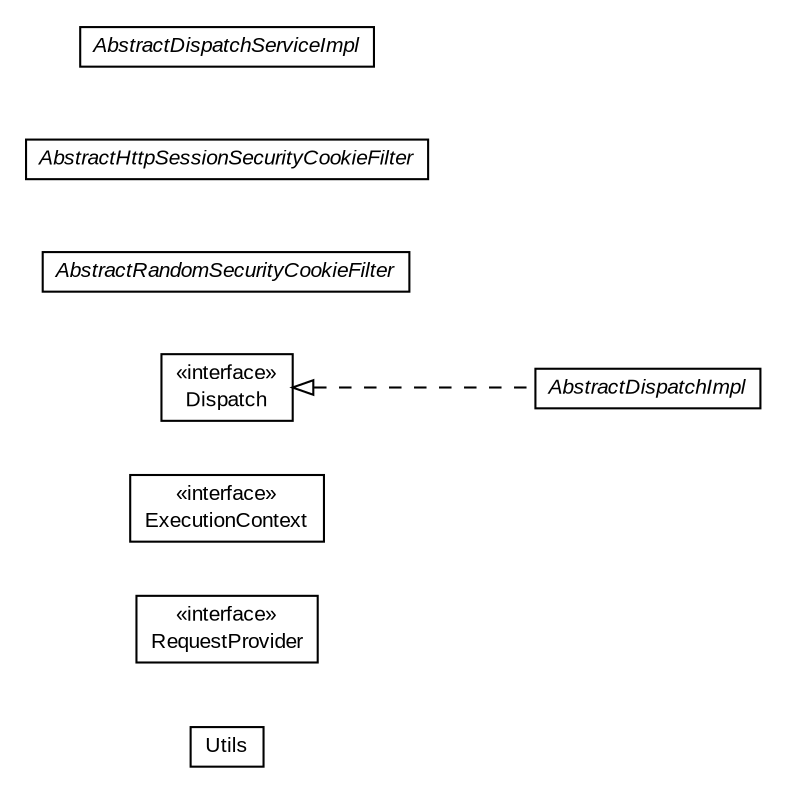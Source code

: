 #!/usr/local/bin/dot
#
# Class diagram 
# Generated by UMLGraph version R5_6-24-gf6e263 (http://www.umlgraph.org/)
#

digraph G {
	edge [fontname="arial",fontsize=10,labelfontname="arial",labelfontsize=10];
	node [fontname="arial",fontsize=10,shape=plaintext];
	nodesep=0.25;
	ranksep=0.5;
	rankdir=LR;
	// com.gwtplatform.dispatch.server.Utils
	c11824 [label=<<table title="com.gwtplatform.dispatch.server.Utils" border="0" cellborder="1" cellspacing="0" cellpadding="2" port="p" href="./Utils.html">
		<tr><td><table border="0" cellspacing="0" cellpadding="1">
<tr><td align="center" balign="center"> Utils </td></tr>
		</table></td></tr>
		</table>>, URL="./Utils.html", fontname="arial", fontcolor="black", fontsize=10.0];
	// com.gwtplatform.dispatch.server.RequestProvider
	c11825 [label=<<table title="com.gwtplatform.dispatch.server.RequestProvider" border="0" cellborder="1" cellspacing="0" cellpadding="2" port="p" href="./RequestProvider.html">
		<tr><td><table border="0" cellspacing="0" cellpadding="1">
<tr><td align="center" balign="center"> &#171;interface&#187; </td></tr>
<tr><td align="center" balign="center"> RequestProvider </td></tr>
		</table></td></tr>
		</table>>, URL="./RequestProvider.html", fontname="arial", fontcolor="black", fontsize=10.0];
	// com.gwtplatform.dispatch.server.ExecutionContext
	c11826 [label=<<table title="com.gwtplatform.dispatch.server.ExecutionContext" border="0" cellborder="1" cellspacing="0" cellpadding="2" port="p" href="./ExecutionContext.html">
		<tr><td><table border="0" cellspacing="0" cellpadding="1">
<tr><td align="center" balign="center"> &#171;interface&#187; </td></tr>
<tr><td align="center" balign="center"> ExecutionContext </td></tr>
		</table></td></tr>
		</table>>, URL="./ExecutionContext.html", fontname="arial", fontcolor="black", fontsize=10.0];
	// com.gwtplatform.dispatch.server.Dispatch
	c11827 [label=<<table title="com.gwtplatform.dispatch.server.Dispatch" border="0" cellborder="1" cellspacing="0" cellpadding="2" port="p" href="./Dispatch.html">
		<tr><td><table border="0" cellspacing="0" cellpadding="1">
<tr><td align="center" balign="center"> &#171;interface&#187; </td></tr>
<tr><td align="center" balign="center"> Dispatch </td></tr>
		</table></td></tr>
		</table>>, URL="./Dispatch.html", fontname="arial", fontcolor="black", fontsize=10.0];
	// com.gwtplatform.dispatch.server.AbstractRandomSecurityCookieFilter
	c11828 [label=<<table title="com.gwtplatform.dispatch.server.AbstractRandomSecurityCookieFilter" border="0" cellborder="1" cellspacing="0" cellpadding="2" port="p" href="./AbstractRandomSecurityCookieFilter.html">
		<tr><td><table border="0" cellspacing="0" cellpadding="1">
<tr><td align="center" balign="center"><font face="arial italic"> AbstractRandomSecurityCookieFilter </font></td></tr>
		</table></td></tr>
		</table>>, URL="./AbstractRandomSecurityCookieFilter.html", fontname="arial", fontcolor="black", fontsize=10.0];
	// com.gwtplatform.dispatch.server.AbstractHttpSessionSecurityCookieFilter
	c11829 [label=<<table title="com.gwtplatform.dispatch.server.AbstractHttpSessionSecurityCookieFilter" border="0" cellborder="1" cellspacing="0" cellpadding="2" port="p" href="./AbstractHttpSessionSecurityCookieFilter.html">
		<tr><td><table border="0" cellspacing="0" cellpadding="1">
<tr><td align="center" balign="center"><font face="arial italic"> AbstractHttpSessionSecurityCookieFilter </font></td></tr>
		</table></td></tr>
		</table>>, URL="./AbstractHttpSessionSecurityCookieFilter.html", fontname="arial", fontcolor="black", fontsize=10.0];
	// com.gwtplatform.dispatch.server.AbstractDispatchServiceImpl
	c11830 [label=<<table title="com.gwtplatform.dispatch.server.AbstractDispatchServiceImpl" border="0" cellborder="1" cellspacing="0" cellpadding="2" port="p" href="./AbstractDispatchServiceImpl.html">
		<tr><td><table border="0" cellspacing="0" cellpadding="1">
<tr><td align="center" balign="center"><font face="arial italic"> AbstractDispatchServiceImpl </font></td></tr>
		</table></td></tr>
		</table>>, URL="./AbstractDispatchServiceImpl.html", fontname="arial", fontcolor="black", fontsize=10.0];
	// com.gwtplatform.dispatch.server.AbstractDispatchImpl
	c11831 [label=<<table title="com.gwtplatform.dispatch.server.AbstractDispatchImpl" border="0" cellborder="1" cellspacing="0" cellpadding="2" port="p" href="./AbstractDispatchImpl.html">
		<tr><td><table border="0" cellspacing="0" cellpadding="1">
<tr><td align="center" balign="center"><font face="arial italic"> AbstractDispatchImpl </font></td></tr>
		</table></td></tr>
		</table>>, URL="./AbstractDispatchImpl.html", fontname="arial", fontcolor="black", fontsize=10.0];
	//com.gwtplatform.dispatch.server.AbstractDispatchImpl implements com.gwtplatform.dispatch.server.Dispatch
	c11827:p -> c11831:p [dir=back,arrowtail=empty,style=dashed];
}

